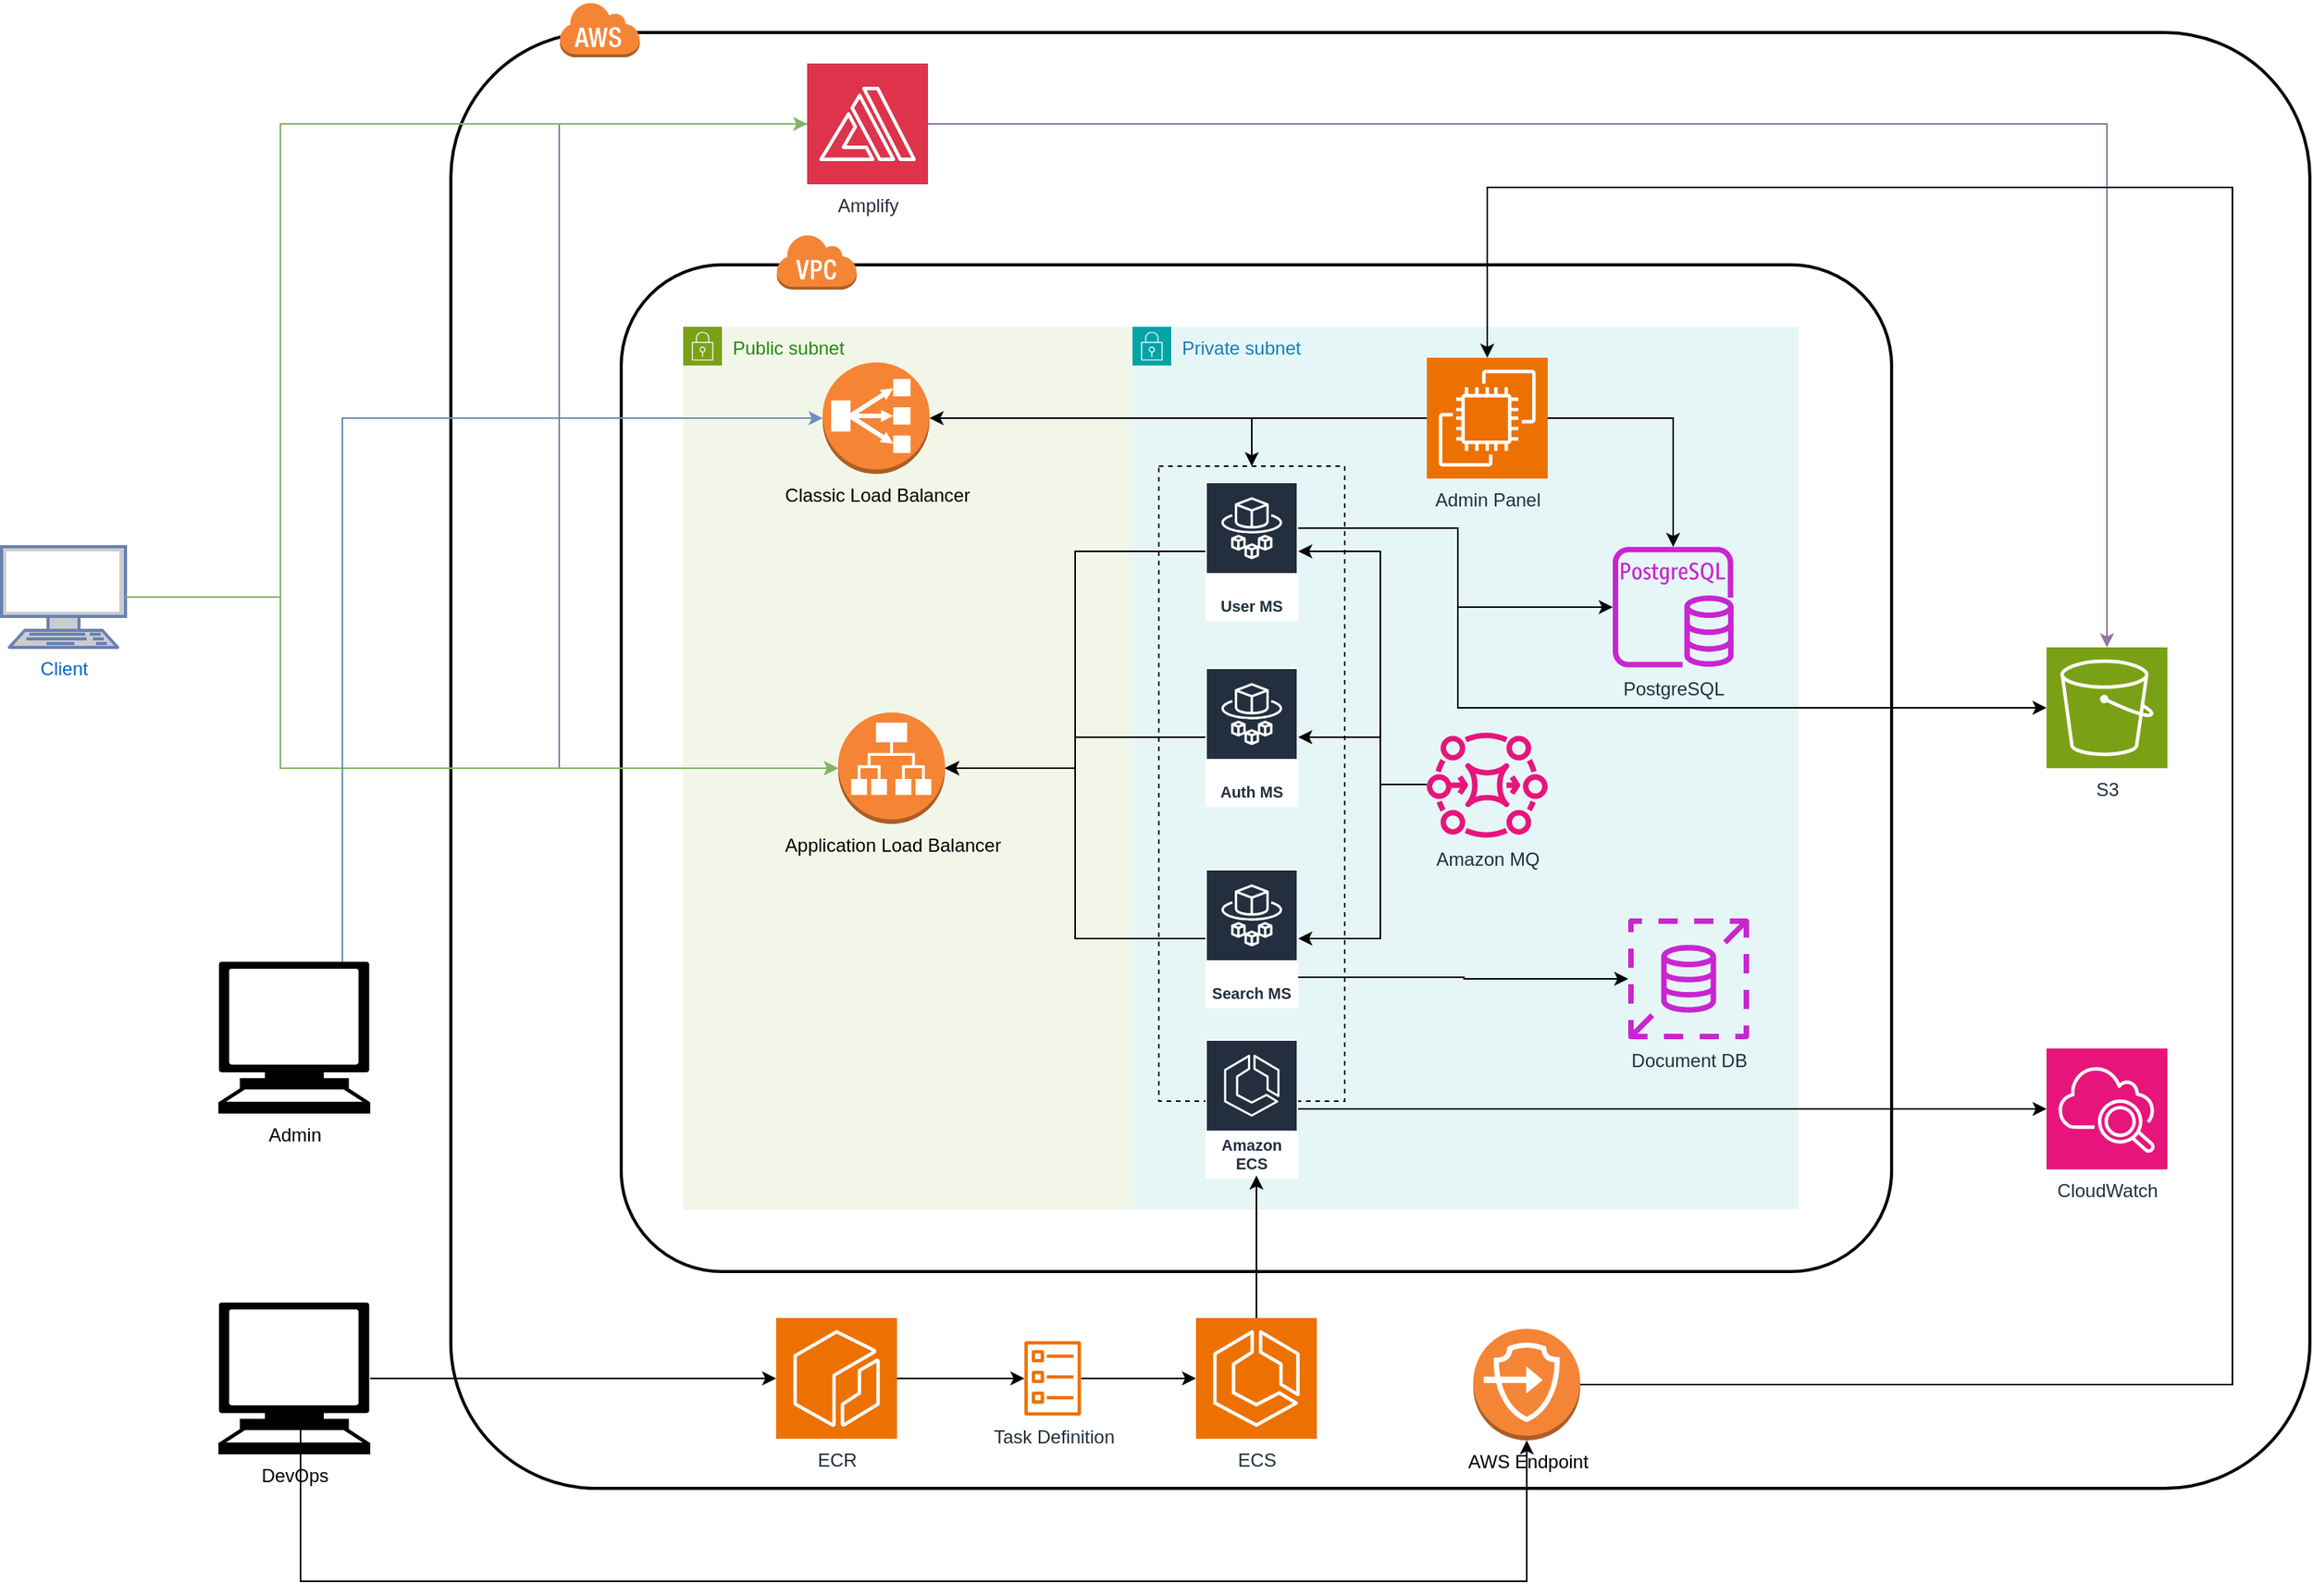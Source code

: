 <mxfile version="25.0.1">
  <diagram name="Page-1" id="4q_AKJ5pmmHCmK-4070s">
    <mxGraphModel grid="1" page="1" gridSize="10" guides="1" tooltips="1" connect="1" arrows="1" fold="1" pageScale="1" pageWidth="827" pageHeight="1169" math="0" shadow="0">
      <root>
        <mxCell id="0" />
        <mxCell id="1" parent="0" />
        <mxCell id="0tqZ6lOcKrUtqcf013ES-3" value="" style="rounded=1;arcSize=10;dashed=0;fillColor=none;gradientColor=none;strokeWidth=2;" vertex="1" parent="1">
          <mxGeometry x="360" y="260" width="820" height="650" as="geometry" />
        </mxCell>
        <mxCell id="0tqZ6lOcKrUtqcf013ES-1" value="" style="rounded=1;arcSize=10;dashed=0;fillColor=none;gradientColor=none;strokeWidth=2;" vertex="1" parent="1">
          <mxGeometry x="250" y="110" width="1200" height="940" as="geometry" />
        </mxCell>
        <mxCell id="0tqZ6lOcKrUtqcf013ES-2" value="" style="dashed=0;html=1;shape=mxgraph.aws3.cloud;fillColor=#F58536;gradientColor=none;dashed=0;" vertex="1" parent="1">
          <mxGeometry x="320" y="90" width="52" height="36" as="geometry" />
        </mxCell>
        <mxCell id="0tqZ6lOcKrUtqcf013ES-4" value="" style="dashed=0;html=1;shape=mxgraph.aws3.virtual_private_cloud;fillColor=#F58536;gradientColor=none;dashed=0;" vertex="1" parent="1">
          <mxGeometry x="460" y="240" width="52" height="36" as="geometry" />
        </mxCell>
        <mxCell id="0tqZ6lOcKrUtqcf013ES-7" value="Public subnet" style="points=[[0,0],[0.25,0],[0.5,0],[0.75,0],[1,0],[1,0.25],[1,0.5],[1,0.75],[1,1],[0.75,1],[0.5,1],[0.25,1],[0,1],[0,0.75],[0,0.5],[0,0.25]];outlineConnect=0;gradientColor=none;html=1;whiteSpace=wrap;fontSize=12;fontStyle=0;container=1;pointerEvents=0;collapsible=0;recursiveResize=0;shape=mxgraph.aws4.group;grIcon=mxgraph.aws4.group_security_group;grStroke=0;strokeColor=#7AA116;fillColor=#F2F6E8;verticalAlign=top;align=left;spacingLeft=30;fontColor=#248814;dashed=0;" vertex="1" parent="1">
          <mxGeometry x="400" y="300" width="290" height="570" as="geometry" />
        </mxCell>
        <mxCell id="0tqZ6lOcKrUtqcf013ES-9" value="Classic Load Balancer" style="outlineConnect=0;dashed=0;verticalLabelPosition=bottom;verticalAlign=top;align=center;html=1;shape=mxgraph.aws3.classic_load_balancer;fillColor=#F58534;gradientColor=none;" vertex="1" parent="0tqZ6lOcKrUtqcf013ES-7">
          <mxGeometry x="90" y="23" width="69" height="72" as="geometry" />
        </mxCell>
        <mxCell id="0tqZ6lOcKrUtqcf013ES-8" value="Application Load Balancer" style="outlineConnect=0;dashed=0;verticalLabelPosition=bottom;verticalAlign=top;align=center;html=1;shape=mxgraph.aws3.application_load_balancer;fillColor=#F58534;gradientColor=none;" vertex="1" parent="1">
          <mxGeometry x="500" y="549" width="69" height="72" as="geometry" />
        </mxCell>
        <mxCell id="0tqZ6lOcKrUtqcf013ES-12" value="Private subnet" style="points=[[0,0],[0.25,0],[0.5,0],[0.75,0],[1,0],[1,0.25],[1,0.5],[1,0.75],[1,1],[0.75,1],[0.5,1],[0.25,1],[0,1],[0,0.75],[0,0.5],[0,0.25]];outlineConnect=0;gradientColor=none;html=1;whiteSpace=wrap;fontSize=12;fontStyle=0;container=1;pointerEvents=0;collapsible=0;recursiveResize=0;shape=mxgraph.aws4.group;grIcon=mxgraph.aws4.group_security_group;grStroke=0;strokeColor=#00A4A6;fillColor=#E6F6F7;verticalAlign=top;align=left;spacingLeft=30;fontColor=#147EBA;dashed=0;" vertex="1" parent="1">
          <mxGeometry x="690" y="300" width="430" height="570" as="geometry" />
        </mxCell>
        <mxCell id="0tqZ6lOcKrUtqcf013ES-14" value="" style="rounded=0;whiteSpace=wrap;html=1;fillColor=none;dashed=1;" vertex="1" parent="0tqZ6lOcKrUtqcf013ES-12">
          <mxGeometry x="17" y="90" width="120" height="410" as="geometry" />
        </mxCell>
        <mxCell id="0tqZ6lOcKrUtqcf013ES-13" value="Amazon ECS" style="sketch=0;outlineConnect=0;fontColor=#232F3E;gradientColor=none;strokeColor=#ffffff;fillColor=#232F3E;dashed=0;verticalLabelPosition=middle;verticalAlign=bottom;align=center;html=1;whiteSpace=wrap;fontSize=10;fontStyle=1;spacing=3;shape=mxgraph.aws4.productIcon;prIcon=mxgraph.aws4.ecs;" vertex="1" parent="0tqZ6lOcKrUtqcf013ES-12">
          <mxGeometry x="47" y="460" width="60" height="90" as="geometry" />
        </mxCell>
        <mxCell id="0tqZ6lOcKrUtqcf013ES-15" value="Auth MS" style="sketch=0;outlineConnect=0;fontColor=#232F3E;gradientColor=none;strokeColor=#ffffff;fillColor=#232F3E;dashed=0;verticalLabelPosition=middle;verticalAlign=bottom;align=center;html=1;whiteSpace=wrap;fontSize=10;fontStyle=1;spacing=3;shape=mxgraph.aws4.productIcon;prIcon=mxgraph.aws4.fargate;" vertex="1" parent="0tqZ6lOcKrUtqcf013ES-12">
          <mxGeometry x="47" y="220" width="60" height="90" as="geometry" />
        </mxCell>
        <mxCell id="0tqZ6lOcKrUtqcf013ES-38" style="edgeStyle=orthogonalEdgeStyle;rounded=0;orthogonalLoop=1;jettySize=auto;html=1;" edge="1" parent="0tqZ6lOcKrUtqcf013ES-12" source="0tqZ6lOcKrUtqcf013ES-16" target="0tqZ6lOcKrUtqcf013ES-21">
          <mxGeometry relative="1" as="geometry">
            <Array as="points">
              <mxPoint x="214" y="420" />
              <mxPoint x="214" y="421" />
            </Array>
          </mxGeometry>
        </mxCell>
        <mxCell id="0tqZ6lOcKrUtqcf013ES-16" value="Search MS" style="sketch=0;outlineConnect=0;fontColor=#232F3E;gradientColor=none;strokeColor=#ffffff;fillColor=#232F3E;dashed=0;verticalLabelPosition=middle;verticalAlign=bottom;align=center;html=1;whiteSpace=wrap;fontSize=10;fontStyle=1;spacing=3;shape=mxgraph.aws4.productIcon;prIcon=mxgraph.aws4.fargate;" vertex="1" parent="0tqZ6lOcKrUtqcf013ES-12">
          <mxGeometry x="47" y="350" width="60" height="90" as="geometry" />
        </mxCell>
        <mxCell id="0tqZ6lOcKrUtqcf013ES-37" style="edgeStyle=orthogonalEdgeStyle;rounded=0;orthogonalLoop=1;jettySize=auto;html=1;" edge="1" parent="0tqZ6lOcKrUtqcf013ES-12" source="0tqZ6lOcKrUtqcf013ES-17" target="0tqZ6lOcKrUtqcf013ES-20">
          <mxGeometry relative="1" as="geometry">
            <Array as="points">
              <mxPoint x="210" y="130" />
              <mxPoint x="210" y="181" />
            </Array>
          </mxGeometry>
        </mxCell>
        <mxCell id="0tqZ6lOcKrUtqcf013ES-17" value="User MS" style="sketch=0;outlineConnect=0;fontColor=#232F3E;gradientColor=none;strokeColor=#ffffff;fillColor=#232F3E;dashed=0;verticalLabelPosition=middle;verticalAlign=bottom;align=center;html=1;whiteSpace=wrap;fontSize=10;fontStyle=1;spacing=3;shape=mxgraph.aws4.productIcon;prIcon=mxgraph.aws4.fargate;" vertex="1" parent="0tqZ6lOcKrUtqcf013ES-12">
          <mxGeometry x="47" y="100" width="60" height="90" as="geometry" />
        </mxCell>
        <mxCell id="0tqZ6lOcKrUtqcf013ES-20" value="PostgreSQL" style="sketch=0;outlineConnect=0;fontColor=#232F3E;gradientColor=none;fillColor=#C925D1;strokeColor=none;dashed=0;verticalLabelPosition=bottom;verticalAlign=top;align=center;html=1;fontSize=12;fontStyle=0;aspect=fixed;pointerEvents=1;shape=mxgraph.aws4.rds_postgresql_instance;" vertex="1" parent="0tqZ6lOcKrUtqcf013ES-12">
          <mxGeometry x="310" y="142" width="78" height="78" as="geometry" />
        </mxCell>
        <mxCell id="0tqZ6lOcKrUtqcf013ES-21" value="Document DB" style="sketch=0;outlineConnect=0;fontColor=#232F3E;gradientColor=none;fillColor=#C925D1;strokeColor=none;dashed=0;verticalLabelPosition=bottom;verticalAlign=top;align=center;html=1;fontSize=12;fontStyle=0;aspect=fixed;pointerEvents=1;shape=mxgraph.aws4.documentdb_elastic_clusters;" vertex="1" parent="0tqZ6lOcKrUtqcf013ES-12">
          <mxGeometry x="320" y="382" width="78" height="78" as="geometry" />
        </mxCell>
        <mxCell id="0tqZ6lOcKrUtqcf013ES-34" style="edgeStyle=orthogonalEdgeStyle;rounded=0;orthogonalLoop=1;jettySize=auto;html=1;" edge="1" parent="0tqZ6lOcKrUtqcf013ES-12" source="0tqZ6lOcKrUtqcf013ES-23" target="0tqZ6lOcKrUtqcf013ES-16">
          <mxGeometry relative="1" as="geometry">
            <Array as="points">
              <mxPoint x="160" y="295" />
              <mxPoint x="160" y="395" />
            </Array>
          </mxGeometry>
        </mxCell>
        <mxCell id="0tqZ6lOcKrUtqcf013ES-35" style="edgeStyle=orthogonalEdgeStyle;rounded=0;orthogonalLoop=1;jettySize=auto;html=1;" edge="1" parent="0tqZ6lOcKrUtqcf013ES-12" source="0tqZ6lOcKrUtqcf013ES-23" target="0tqZ6lOcKrUtqcf013ES-15">
          <mxGeometry relative="1" as="geometry">
            <Array as="points">
              <mxPoint x="160" y="295" />
              <mxPoint x="160" y="265" />
            </Array>
          </mxGeometry>
        </mxCell>
        <mxCell id="0tqZ6lOcKrUtqcf013ES-36" style="edgeStyle=orthogonalEdgeStyle;rounded=0;orthogonalLoop=1;jettySize=auto;html=1;" edge="1" parent="0tqZ6lOcKrUtqcf013ES-12" source="0tqZ6lOcKrUtqcf013ES-23" target="0tqZ6lOcKrUtqcf013ES-17">
          <mxGeometry relative="1" as="geometry">
            <Array as="points">
              <mxPoint x="160" y="295" />
              <mxPoint x="160" y="145" />
            </Array>
          </mxGeometry>
        </mxCell>
        <mxCell id="0tqZ6lOcKrUtqcf013ES-23" value="Amazon MQ" style="sketch=0;outlineConnect=0;fontColor=#232F3E;gradientColor=none;fillColor=#E7157B;strokeColor=none;dashed=0;verticalLabelPosition=bottom;verticalAlign=top;align=center;html=1;fontSize=12;fontStyle=0;aspect=fixed;pointerEvents=1;shape=mxgraph.aws4.mq_broker;" vertex="1" parent="0tqZ6lOcKrUtqcf013ES-12">
          <mxGeometry x="190" y="261" width="78" height="69" as="geometry" />
        </mxCell>
        <mxCell id="0tqZ6lOcKrUtqcf013ES-39" style="edgeStyle=orthogonalEdgeStyle;rounded=0;orthogonalLoop=1;jettySize=auto;html=1;" edge="1" parent="1" source="0tqZ6lOcKrUtqcf013ES-18" target="0tqZ6lOcKrUtqcf013ES-20">
          <mxGeometry relative="1" as="geometry" />
        </mxCell>
        <mxCell id="0tqZ6lOcKrUtqcf013ES-63" style="edgeStyle=orthogonalEdgeStyle;rounded=0;orthogonalLoop=1;jettySize=auto;html=1;entryX=0.5;entryY=0;entryDx=0;entryDy=0;" edge="1" parent="1" source="0tqZ6lOcKrUtqcf013ES-18" target="0tqZ6lOcKrUtqcf013ES-14">
          <mxGeometry relative="1" as="geometry" />
        </mxCell>
        <mxCell id="0tqZ6lOcKrUtqcf013ES-18" value="Admin Panel" style="sketch=0;points=[[0,0,0],[0.25,0,0],[0.5,0,0],[0.75,0,0],[1,0,0],[0,1,0],[0.25,1,0],[0.5,1,0],[0.75,1,0],[1,1,0],[0,0.25,0],[0,0.5,0],[0,0.75,0],[1,0.25,0],[1,0.5,0],[1,0.75,0]];outlineConnect=0;fontColor=#232F3E;fillColor=#ED7100;strokeColor=#ffffff;dashed=0;verticalLabelPosition=bottom;verticalAlign=top;align=center;html=1;fontSize=12;fontStyle=0;aspect=fixed;shape=mxgraph.aws4.resourceIcon;resIcon=mxgraph.aws4.ec2;" vertex="1" parent="1">
          <mxGeometry x="880" y="320" width="78" height="78" as="geometry" />
        </mxCell>
        <mxCell id="0tqZ6lOcKrUtqcf013ES-24" value="CloudWatch" style="sketch=0;points=[[0,0,0],[0.25,0,0],[0.5,0,0],[0.75,0,0],[1,0,0],[0,1,0],[0.25,1,0],[0.5,1,0],[0.75,1,0],[1,1,0],[0,0.25,0],[0,0.5,0],[0,0.75,0],[1,0.25,0],[1,0.5,0],[1,0.75,0]];points=[[0,0,0],[0.25,0,0],[0.5,0,0],[0.75,0,0],[1,0,0],[0,1,0],[0.25,1,0],[0.5,1,0],[0.75,1,0],[1,1,0],[0,0.25,0],[0,0.5,0],[0,0.75,0],[1,0.25,0],[1,0.5,0],[1,0.75,0]];outlineConnect=0;fontColor=#232F3E;fillColor=#E7157B;strokeColor=#ffffff;dashed=0;verticalLabelPosition=bottom;verticalAlign=top;align=center;html=1;fontSize=12;fontStyle=0;aspect=fixed;shape=mxgraph.aws4.resourceIcon;resIcon=mxgraph.aws4.cloudwatch_2;" vertex="1" parent="1">
          <mxGeometry x="1280" y="766" width="78" height="78" as="geometry" />
        </mxCell>
        <mxCell id="0tqZ6lOcKrUtqcf013ES-28" value="" style="edgeStyle=orthogonalEdgeStyle;rounded=0;orthogonalLoop=1;jettySize=auto;html=1;" edge="1" parent="1" source="0tqZ6lOcKrUtqcf013ES-25" target="0tqZ6lOcKrUtqcf013ES-27">
          <mxGeometry relative="1" as="geometry" />
        </mxCell>
        <mxCell id="0tqZ6lOcKrUtqcf013ES-25" value="ECR" style="sketch=0;points=[[0,0,0],[0.25,0,0],[0.5,0,0],[0.75,0,0],[1,0,0],[0,1,0],[0.25,1,0],[0.5,1,0],[0.75,1,0],[1,1,0],[0,0.25,0],[0,0.5,0],[0,0.75,0],[1,0.25,0],[1,0.5,0],[1,0.75,0]];outlineConnect=0;fontColor=#232F3E;fillColor=#ED7100;strokeColor=#ffffff;dashed=0;verticalLabelPosition=bottom;verticalAlign=top;align=center;html=1;fontSize=12;fontStyle=0;aspect=fixed;shape=mxgraph.aws4.resourceIcon;resIcon=mxgraph.aws4.ecr;" vertex="1" parent="1">
          <mxGeometry x="460" y="940" width="78" height="78" as="geometry" />
        </mxCell>
        <mxCell id="0tqZ6lOcKrUtqcf013ES-26" value="ECS" style="sketch=0;points=[[0,0,0],[0.25,0,0],[0.5,0,0],[0.75,0,0],[1,0,0],[0,1,0],[0.25,1,0],[0.5,1,0],[0.75,1,0],[1,1,0],[0,0.25,0],[0,0.5,0],[0,0.75,0],[1,0.25,0],[1,0.5,0],[1,0.75,0]];outlineConnect=0;fontColor=#232F3E;fillColor=#ED7100;strokeColor=#ffffff;dashed=0;verticalLabelPosition=bottom;verticalAlign=top;align=center;html=1;fontSize=12;fontStyle=0;aspect=fixed;shape=mxgraph.aws4.resourceIcon;resIcon=mxgraph.aws4.ecs;" vertex="1" parent="1">
          <mxGeometry x="731" y="940" width="78" height="78" as="geometry" />
        </mxCell>
        <mxCell id="0tqZ6lOcKrUtqcf013ES-29" value="" style="edgeStyle=orthogonalEdgeStyle;rounded=0;orthogonalLoop=1;jettySize=auto;html=1;" edge="1" parent="1" source="0tqZ6lOcKrUtqcf013ES-27" target="0tqZ6lOcKrUtqcf013ES-26">
          <mxGeometry relative="1" as="geometry" />
        </mxCell>
        <mxCell id="0tqZ6lOcKrUtqcf013ES-27" value="Task Definition" style="sketch=0;outlineConnect=0;fontColor=#232F3E;gradientColor=none;fillColor=#ED7100;strokeColor=none;dashed=0;verticalLabelPosition=bottom;verticalAlign=top;align=center;html=1;fontSize=12;fontStyle=0;aspect=fixed;pointerEvents=1;shape=mxgraph.aws4.ecs_task;" vertex="1" parent="1">
          <mxGeometry x="620" y="955" width="37" height="48" as="geometry" />
        </mxCell>
        <mxCell id="0tqZ6lOcKrUtqcf013ES-30" style="edgeStyle=orthogonalEdgeStyle;rounded=0;orthogonalLoop=1;jettySize=auto;html=1;entryX=0.55;entryY=0.978;entryDx=0;entryDy=0;entryPerimeter=0;" edge="1" parent="1" source="0tqZ6lOcKrUtqcf013ES-26" target="0tqZ6lOcKrUtqcf013ES-13">
          <mxGeometry relative="1" as="geometry" />
        </mxCell>
        <mxCell id="0tqZ6lOcKrUtqcf013ES-31" style="edgeStyle=orthogonalEdgeStyle;rounded=0;orthogonalLoop=1;jettySize=auto;html=1;entryX=0;entryY=0.5;entryDx=0;entryDy=0;entryPerimeter=0;" edge="1" parent="1" source="0tqZ6lOcKrUtqcf013ES-13" target="0tqZ6lOcKrUtqcf013ES-24">
          <mxGeometry relative="1" as="geometry" />
        </mxCell>
        <mxCell id="0tqZ6lOcKrUtqcf013ES-41" style="edgeStyle=orthogonalEdgeStyle;rounded=0;orthogonalLoop=1;jettySize=auto;html=1;entryX=1;entryY=0.5;entryDx=0;entryDy=0;entryPerimeter=0;" edge="1" parent="1" source="0tqZ6lOcKrUtqcf013ES-18" target="0tqZ6lOcKrUtqcf013ES-9">
          <mxGeometry relative="1" as="geometry" />
        </mxCell>
        <mxCell id="0tqZ6lOcKrUtqcf013ES-42" style="edgeStyle=orthogonalEdgeStyle;rounded=0;orthogonalLoop=1;jettySize=auto;html=1;entryX=1;entryY=0.5;entryDx=0;entryDy=0;entryPerimeter=0;" edge="1" parent="1" source="0tqZ6lOcKrUtqcf013ES-17" target="0tqZ6lOcKrUtqcf013ES-8">
          <mxGeometry relative="1" as="geometry" />
        </mxCell>
        <mxCell id="0tqZ6lOcKrUtqcf013ES-43" style="edgeStyle=orthogonalEdgeStyle;rounded=0;orthogonalLoop=1;jettySize=auto;html=1;entryX=1;entryY=0.5;entryDx=0;entryDy=0;entryPerimeter=0;" edge="1" parent="1" source="0tqZ6lOcKrUtqcf013ES-15" target="0tqZ6lOcKrUtqcf013ES-8">
          <mxGeometry relative="1" as="geometry" />
        </mxCell>
        <mxCell id="0tqZ6lOcKrUtqcf013ES-44" style="edgeStyle=orthogonalEdgeStyle;rounded=0;orthogonalLoop=1;jettySize=auto;html=1;entryX=1;entryY=0.5;entryDx=0;entryDy=0;entryPerimeter=0;" edge="1" parent="1" source="0tqZ6lOcKrUtqcf013ES-16" target="0tqZ6lOcKrUtqcf013ES-8">
          <mxGeometry relative="1" as="geometry" />
        </mxCell>
        <mxCell id="0tqZ6lOcKrUtqcf013ES-45" value="Amplify" style="sketch=0;points=[[0,0,0],[0.25,0,0],[0.5,0,0],[0.75,0,0],[1,0,0],[0,1,0],[0.25,1,0],[0.5,1,0],[0.75,1,0],[1,1,0],[0,0.25,0],[0,0.5,0],[0,0.75,0],[1,0.25,0],[1,0.5,0],[1,0.75,0]];outlineConnect=0;fontColor=#232F3E;fillColor=#DD344C;strokeColor=#ffffff;dashed=0;verticalLabelPosition=bottom;verticalAlign=top;align=center;html=1;fontSize=12;fontStyle=0;aspect=fixed;shape=mxgraph.aws4.resourceIcon;resIcon=mxgraph.aws4.amplify;" vertex="1" parent="1">
          <mxGeometry x="480" y="130" width="78" height="78" as="geometry" />
        </mxCell>
        <mxCell id="0tqZ6lOcKrUtqcf013ES-46" value="S3" style="sketch=0;points=[[0,0,0],[0.25,0,0],[0.5,0,0],[0.75,0,0],[1,0,0],[0,1,0],[0.25,1,0],[0.5,1,0],[0.75,1,0],[1,1,0],[0,0.25,0],[0,0.5,0],[0,0.75,0],[1,0.25,0],[1,0.5,0],[1,0.75,0]];outlineConnect=0;fontColor=#232F3E;fillColor=#7AA116;strokeColor=#ffffff;dashed=0;verticalLabelPosition=bottom;verticalAlign=top;align=center;html=1;fontSize=12;fontStyle=0;aspect=fixed;shape=mxgraph.aws4.resourceIcon;resIcon=mxgraph.aws4.s3;" vertex="1" parent="1">
          <mxGeometry x="1280" y="507" width="78" height="78" as="geometry" />
        </mxCell>
        <mxCell id="0tqZ6lOcKrUtqcf013ES-47" style="edgeStyle=orthogonalEdgeStyle;rounded=0;orthogonalLoop=1;jettySize=auto;html=1;entryX=0;entryY=0.5;entryDx=0;entryDy=0;entryPerimeter=0;" edge="1" parent="1" source="0tqZ6lOcKrUtqcf013ES-17" target="0tqZ6lOcKrUtqcf013ES-46">
          <mxGeometry relative="1" as="geometry">
            <Array as="points">
              <mxPoint x="900" y="430" />
              <mxPoint x="900" y="546" />
            </Array>
          </mxGeometry>
        </mxCell>
        <mxCell id="0tqZ6lOcKrUtqcf013ES-49" style="edgeStyle=orthogonalEdgeStyle;rounded=0;orthogonalLoop=1;jettySize=auto;html=1;entryX=0.5;entryY=0;entryDx=0;entryDy=0;entryPerimeter=0;fillColor=#e1d5e7;strokeColor=#9673a6;" edge="1" parent="1" source="0tqZ6lOcKrUtqcf013ES-45" target="0tqZ6lOcKrUtqcf013ES-46">
          <mxGeometry relative="1" as="geometry" />
        </mxCell>
        <mxCell id="0tqZ6lOcKrUtqcf013ES-50" value="DevOps" style="shape=mxgraph.signs.tech.computer;html=1;pointerEvents=1;fillColor=#000000;strokeColor=none;verticalLabelPosition=bottom;verticalAlign=top;align=center;" vertex="1" parent="1">
          <mxGeometry x="100" y="930" width="98" height="98" as="geometry" />
        </mxCell>
        <mxCell id="0tqZ6lOcKrUtqcf013ES-51" style="edgeStyle=orthogonalEdgeStyle;rounded=0;orthogonalLoop=1;jettySize=auto;html=1;entryX=0;entryY=0.5;entryDx=0;entryDy=0;entryPerimeter=0;" edge="1" parent="1" source="0tqZ6lOcKrUtqcf013ES-50" target="0tqZ6lOcKrUtqcf013ES-25">
          <mxGeometry relative="1" as="geometry" />
        </mxCell>
        <mxCell id="0tqZ6lOcKrUtqcf013ES-52" value="" style="shape=image;html=1;verticalAlign=top;verticalLabelPosition=bottom;labelBackgroundColor=#ffffff;imageAspect=0;aspect=fixed;image=https://cdn1.iconfinder.com/data/icons/unicons-line-vol-3/24/docker-128.png" vertex="1" parent="1">
          <mxGeometry x="108" y="920" width="90" height="90" as="geometry" />
        </mxCell>
        <mxCell id="0tqZ6lOcKrUtqcf013ES-54" style="edgeStyle=orthogonalEdgeStyle;rounded=0;orthogonalLoop=1;jettySize=auto;html=1;entryX=0;entryY=0.5;entryDx=0;entryDy=0;entryPerimeter=0;fillColor=#e1d5e7;strokeColor=#9673a6;" edge="1" parent="1" source="0tqZ6lOcKrUtqcf013ES-45" target="0tqZ6lOcKrUtqcf013ES-8">
          <mxGeometry relative="1" as="geometry">
            <Array as="points">
              <mxPoint x="320" y="169" />
              <mxPoint x="320" y="585" />
            </Array>
          </mxGeometry>
        </mxCell>
        <mxCell id="0tqZ6lOcKrUtqcf013ES-55" value="Client" style="fontColor=#0066CC;verticalAlign=top;verticalLabelPosition=bottom;labelPosition=center;align=center;html=1;outlineConnect=0;fillColor=#CCCCCC;strokeColor=#6881B3;gradientColor=none;gradientDirection=north;strokeWidth=2;shape=mxgraph.networks.terminal;" vertex="1" parent="1">
          <mxGeometry x="-40" y="442" width="80" height="65" as="geometry" />
        </mxCell>
        <mxCell id="0tqZ6lOcKrUtqcf013ES-56" style="edgeStyle=orthogonalEdgeStyle;rounded=0;orthogonalLoop=1;jettySize=auto;html=1;entryX=0;entryY=0.5;entryDx=0;entryDy=0;entryPerimeter=0;fillColor=#d5e8d4;strokeColor=#82b366;" edge="1" parent="1" source="0tqZ6lOcKrUtqcf013ES-55" target="0tqZ6lOcKrUtqcf013ES-45">
          <mxGeometry relative="1" as="geometry">
            <Array as="points">
              <mxPoint x="140" y="474" />
              <mxPoint x="140" y="169" />
            </Array>
          </mxGeometry>
        </mxCell>
        <mxCell id="0tqZ6lOcKrUtqcf013ES-57" style="edgeStyle=orthogonalEdgeStyle;rounded=0;orthogonalLoop=1;jettySize=auto;html=1;entryX=0;entryY=0.5;entryDx=0;entryDy=0;entryPerimeter=0;fillColor=#d5e8d4;strokeColor=#82b366;" edge="1" parent="1" source="0tqZ6lOcKrUtqcf013ES-55" target="0tqZ6lOcKrUtqcf013ES-8">
          <mxGeometry relative="1" as="geometry">
            <Array as="points">
              <mxPoint x="140" y="474" />
              <mxPoint x="140" y="585" />
            </Array>
          </mxGeometry>
        </mxCell>
        <mxCell id="0tqZ6lOcKrUtqcf013ES-58" value="Admin" style="shape=mxgraph.signs.tech.computer;html=1;pointerEvents=1;fillColor=#000000;strokeColor=none;verticalLabelPosition=bottom;verticalAlign=top;align=center;" vertex="1" parent="1">
          <mxGeometry x="100" y="710" width="98" height="98" as="geometry" />
        </mxCell>
        <mxCell id="0tqZ6lOcKrUtqcf013ES-59" style="edgeStyle=orthogonalEdgeStyle;rounded=0;orthogonalLoop=1;jettySize=auto;html=1;entryX=0;entryY=0.5;entryDx=0;entryDy=0;entryPerimeter=0;fillColor=#dae8fc;strokeColor=#6c8ebf;" edge="1" parent="1" source="0tqZ6lOcKrUtqcf013ES-58" target="0tqZ6lOcKrUtqcf013ES-9">
          <mxGeometry relative="1" as="geometry">
            <Array as="points">
              <mxPoint x="180" y="359" />
            </Array>
          </mxGeometry>
        </mxCell>
        <mxCell id="0tqZ6lOcKrUtqcf013ES-60" value="AWS Endpoint" style="outlineConnect=0;dashed=0;verticalLabelPosition=bottom;verticalAlign=top;align=center;html=1;shape=mxgraph.aws3.endpoints;fillColor=#F58536;gradientColor=none;" vertex="1" parent="1">
          <mxGeometry x="910" y="947" width="69" height="72" as="geometry" />
        </mxCell>
        <mxCell id="0tqZ6lOcKrUtqcf013ES-61" style="edgeStyle=orthogonalEdgeStyle;rounded=0;orthogonalLoop=1;jettySize=auto;html=1;entryX=0.5;entryY=1;entryDx=0;entryDy=0;entryPerimeter=0;" edge="1" parent="1" source="0tqZ6lOcKrUtqcf013ES-52" target="0tqZ6lOcKrUtqcf013ES-60">
          <mxGeometry relative="1" as="geometry">
            <Array as="points">
              <mxPoint x="153" y="1110" />
              <mxPoint x="944" y="1110" />
            </Array>
          </mxGeometry>
        </mxCell>
        <mxCell id="0tqZ6lOcKrUtqcf013ES-62" style="edgeStyle=orthogonalEdgeStyle;rounded=0;orthogonalLoop=1;jettySize=auto;html=1;entryX=0.5;entryY=0;entryDx=0;entryDy=0;entryPerimeter=0;" edge="1" parent="1" source="0tqZ6lOcKrUtqcf013ES-60" target="0tqZ6lOcKrUtqcf013ES-18">
          <mxGeometry relative="1" as="geometry">
            <Array as="points">
              <mxPoint x="1400" y="983" />
              <mxPoint x="1400" y="210" />
              <mxPoint x="919" y="210" />
            </Array>
          </mxGeometry>
        </mxCell>
      </root>
    </mxGraphModel>
  </diagram>
</mxfile>
